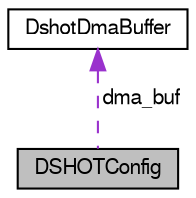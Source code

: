 digraph "DSHOTConfig"
{
  edge [fontname="FreeSans",fontsize="10",labelfontname="FreeSans",labelfontsize="10"];
  node [fontname="FreeSans",fontsize="10",shape=record];
  Node1 [label="DSHOTConfig",height=0.2,width=0.4,color="black", fillcolor="grey75", style="filled", fontcolor="black"];
  Node2 -> Node1 [dir="back",color="darkorchid3",fontsize="10",style="dashed",label=" dma_buf" ,fontname="FreeSans"];
  Node2 [label="DshotDmaBuffer",height=0.2,width=0.4,color="black", fillcolor="white", style="filled",URL="$esc__dshot_8h.html#unionDshotDmaBuffer"];
}
